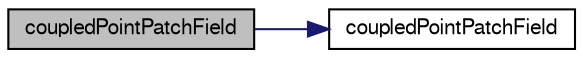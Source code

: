 digraph "coupledPointPatchField"
{
  bgcolor="transparent";
  edge [fontname="FreeSans",fontsize="10",labelfontname="FreeSans",labelfontsize="10"];
  node [fontname="FreeSans",fontsize="10",shape=record];
  rankdir="LR";
  Node6 [label="coupledPointPatchField",height=0.2,width=0.4,color="black", fillcolor="grey75", style="filled", fontcolor="black"];
  Node6 -> Node7 [color="midnightblue",fontsize="10",style="solid",fontname="FreeSans"];
  Node7 [label="coupledPointPatchField",height=0.2,width=0.4,color="black",URL="$a26566.html#ada8a0421108ce9aa94ac49f6ee2b5173",tooltip="Construct from patch and internal field. "];
}
